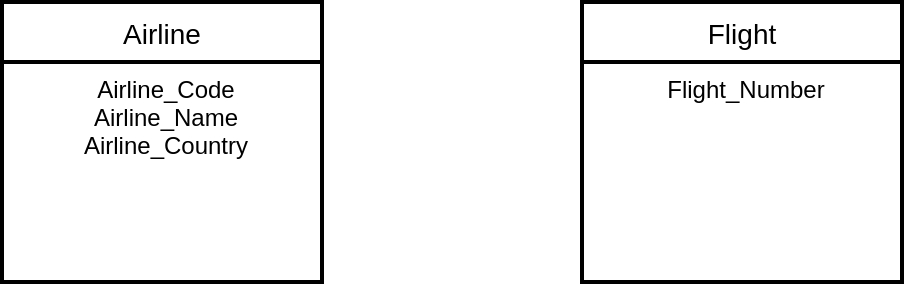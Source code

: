 <mxfile version="20.3.1" type="github">
  <diagram id="V70Bk0YZF8uXWd9Gom7p" name="Page-1">
    <mxGraphModel dx="440" dy="298" grid="1" gridSize="10" guides="1" tooltips="1" connect="1" arrows="1" fold="1" page="1" pageScale="1" pageWidth="850" pageHeight="1100" math="0" shadow="0">
      <root>
        <mxCell id="0" />
        <mxCell id="1" parent="0" />
        <mxCell id="8DigbwDgfIBPc5HBKQLF-1" value="Airline" style="swimlane;childLayout=stackLayout;horizontal=1;startSize=30;horizontalStack=0;rounded=1;fontSize=14;fontStyle=0;strokeWidth=2;resizeParent=0;resizeLast=1;shadow=0;dashed=0;align=center;arcSize=0;" vertex="1" parent="1">
          <mxGeometry x="180" y="100" width="160" height="140" as="geometry">
            <mxRectangle x="130" y="90" width="80" height="30" as="alternateBounds" />
          </mxGeometry>
        </mxCell>
        <mxCell id="8DigbwDgfIBPc5HBKQLF-2" value="Airline_Code&#xa;Airline_Name&#xa;Airline_Country&#xa;" style="align=center;strokeColor=none;fillColor=none;spacingLeft=4;fontSize=12;verticalAlign=top;resizable=0;rotatable=0;part=1;" vertex="1" parent="8DigbwDgfIBPc5HBKQLF-1">
          <mxGeometry y="30" width="160" height="110" as="geometry" />
        </mxCell>
        <mxCell id="8DigbwDgfIBPc5HBKQLF-11" value="Flight" style="swimlane;childLayout=stackLayout;horizontal=1;startSize=30;horizontalStack=0;rounded=1;fontSize=14;fontStyle=0;strokeWidth=2;resizeParent=0;resizeLast=1;shadow=0;dashed=0;align=center;arcSize=0;" vertex="1" parent="1">
          <mxGeometry x="470" y="100" width="160" height="140" as="geometry">
            <mxRectangle x="130" y="90" width="80" height="30" as="alternateBounds" />
          </mxGeometry>
        </mxCell>
        <mxCell id="8DigbwDgfIBPc5HBKQLF-12" value="Flight_Number" style="align=center;strokeColor=none;fillColor=none;spacingLeft=4;fontSize=12;verticalAlign=top;resizable=0;rotatable=0;part=1;" vertex="1" parent="8DigbwDgfIBPc5HBKQLF-11">
          <mxGeometry y="30" width="160" height="110" as="geometry" />
        </mxCell>
      </root>
    </mxGraphModel>
  </diagram>
</mxfile>
